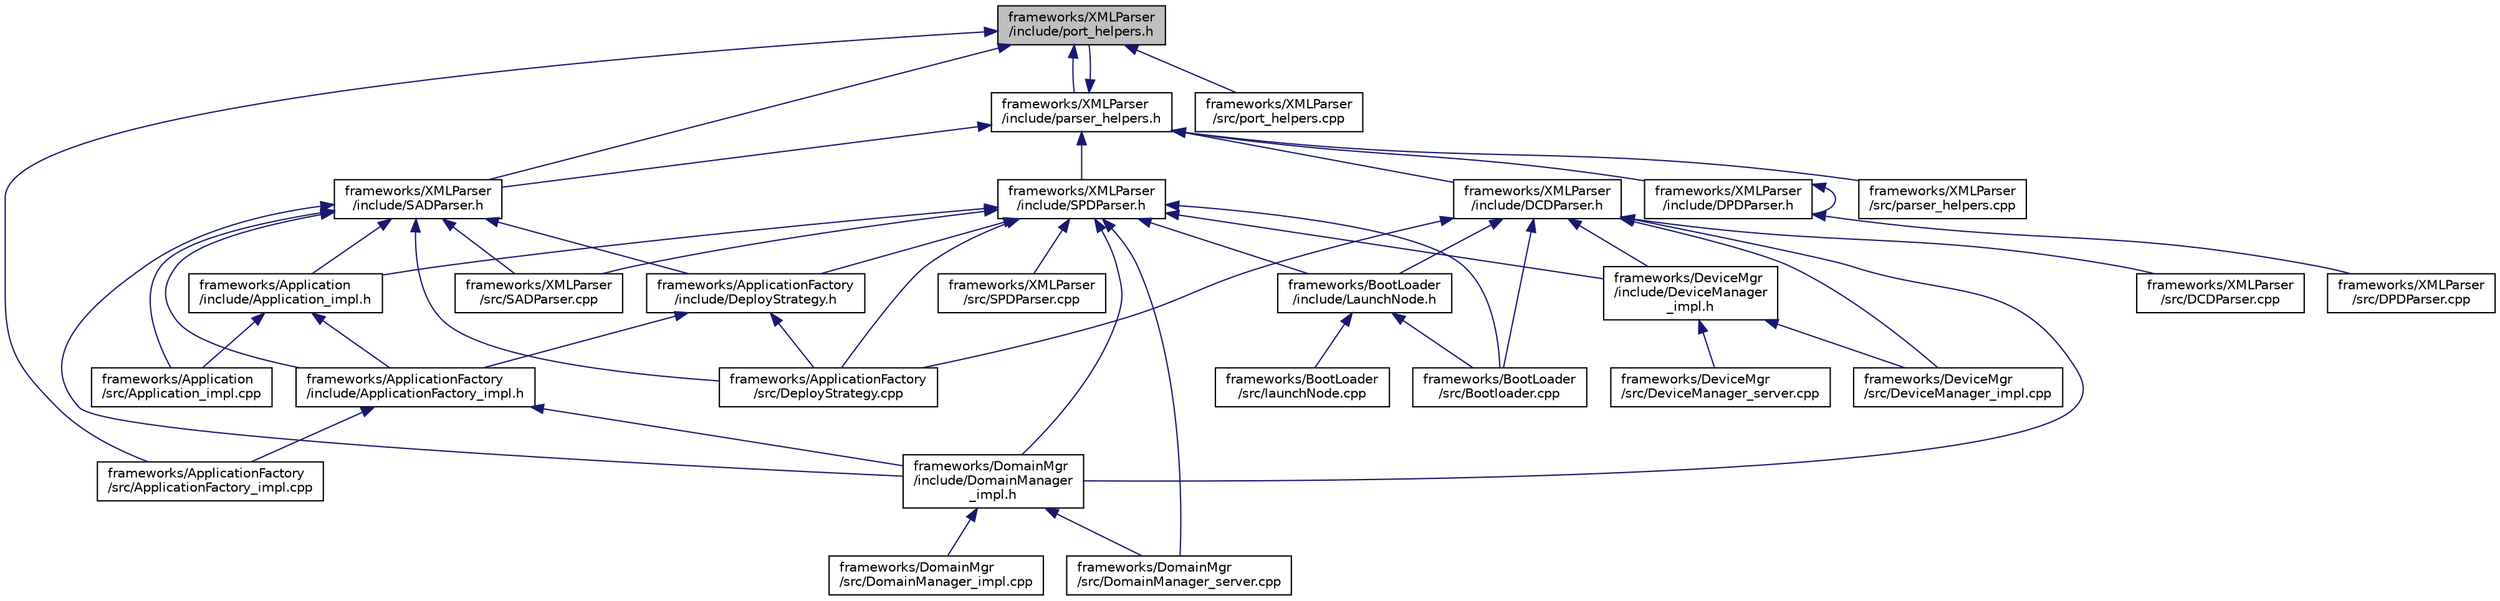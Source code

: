 digraph "frameworks/XMLParser/include/port_helpers.h"
{
 // INTERACTIVE_SVG=YES
  edge [fontname="Helvetica",fontsize="10",labelfontname="Helvetica",labelfontsize="10"];
  node [fontname="Helvetica",fontsize="10",shape=record];
  Node1 [label="frameworks/XMLParser\l/include/port_helpers.h",height=0.2,width=0.4,color="black", fillcolor="grey75", style="filled", fontcolor="black"];
  Node1 -> Node2 [dir="back",color="midnightblue",fontsize="10",style="solid",fontname="Helvetica"];
  Node2 [label="frameworks/ApplicationFactory\l/src/ApplicationFactory_impl.cpp",height=0.2,width=0.4,color="black", fillcolor="white", style="filled",URL="$_application_factory__impl_8cpp.html",tooltip=":  "];
  Node1 -> Node3 [dir="back",color="midnightblue",fontsize="10",style="solid",fontname="Helvetica"];
  Node3 [label="frameworks/XMLParser\l/include/parser_helpers.h",height=0.2,width=0.4,color="black", fillcolor="white", style="filled",URL="$parser__helpers_8h.html",tooltip=":  "];
  Node3 -> Node4 [dir="back",color="midnightblue",fontsize="10",style="solid",fontname="Helvetica"];
  Node4 [label="frameworks/XMLParser\l/include/DCDParser.h",height=0.2,width=0.4,color="black", fillcolor="white", style="filled",URL="$_d_c_d_parser_8h.html",tooltip=":  "];
  Node4 -> Node5 [dir="back",color="midnightblue",fontsize="10",style="solid",fontname="Helvetica"];
  Node5 [label="frameworks/ApplicationFactory\l/src/DeployStrategy.cpp",height=0.2,width=0.4,color="black", fillcolor="white", style="filled",URL="$_deploy_strategy_8cpp.html"];
  Node4 -> Node6 [dir="back",color="midnightblue",fontsize="10",style="solid",fontname="Helvetica"];
  Node6 [label="frameworks/BootLoader\l/include/LaunchNode.h",height=0.2,width=0.4,color="black", fillcolor="white", style="filled",URL="$_launch_node_8h.html",tooltip=":  "];
  Node6 -> Node7 [dir="back",color="midnightblue",fontsize="10",style="solid",fontname="Helvetica"];
  Node7 [label="frameworks/BootLoader\l/src/Bootloader.cpp",height=0.2,width=0.4,color="black", fillcolor="white", style="filled",URL="$_bootloader_8cpp.html",tooltip=":  "];
  Node6 -> Node8 [dir="back",color="midnightblue",fontsize="10",style="solid",fontname="Helvetica"];
  Node8 [label="frameworks/BootLoader\l/src/launchNode.cpp",height=0.2,width=0.4,color="black", fillcolor="white", style="filled",URL="$launch_node_8cpp.html"];
  Node4 -> Node7 [dir="back",color="midnightblue",fontsize="10",style="solid",fontname="Helvetica"];
  Node4 -> Node9 [dir="back",color="midnightblue",fontsize="10",style="solid",fontname="Helvetica"];
  Node9 [label="frameworks/DeviceMgr\l/include/DeviceManager\l_impl.h",height=0.2,width=0.4,color="black", fillcolor="white", style="filled",URL="$_device_manager__impl_8h.html",tooltip=":  "];
  Node9 -> Node10 [dir="back",color="midnightblue",fontsize="10",style="solid",fontname="Helvetica"];
  Node10 [label="frameworks/DeviceMgr\l/src/DeviceManager_impl.cpp",height=0.2,width=0.4,color="black", fillcolor="white", style="filled",URL="$_device_manager__impl_8cpp.html",tooltip=":  "];
  Node9 -> Node11 [dir="back",color="midnightblue",fontsize="10",style="solid",fontname="Helvetica"];
  Node11 [label="frameworks/DeviceMgr\l/src/DeviceManager_server.cpp",height=0.2,width=0.4,color="black", fillcolor="white", style="filled",URL="$_device_manager__server_8cpp.html"];
  Node4 -> Node10 [dir="back",color="midnightblue",fontsize="10",style="solid",fontname="Helvetica"];
  Node4 -> Node12 [dir="back",color="midnightblue",fontsize="10",style="solid",fontname="Helvetica"];
  Node12 [label="frameworks/DomainMgr\l/include/DomainManager\l_impl.h",height=0.2,width=0.4,color="black", fillcolor="white", style="filled",URL="$_domain_manager__impl_8h.html",tooltip=":  "];
  Node12 -> Node13 [dir="back",color="midnightblue",fontsize="10",style="solid",fontname="Helvetica"];
  Node13 [label="frameworks/DomainMgr\l/src/DomainManager_impl.cpp",height=0.2,width=0.4,color="black", fillcolor="white", style="filled",URL="$_domain_manager__impl_8cpp.html",tooltip=":  "];
  Node12 -> Node14 [dir="back",color="midnightblue",fontsize="10",style="solid",fontname="Helvetica"];
  Node14 [label="frameworks/DomainMgr\l/src/DomainManager_server.cpp",height=0.2,width=0.4,color="black", fillcolor="white", style="filled",URL="$_domain_manager__server_8cpp.html",tooltip=":  "];
  Node4 -> Node15 [dir="back",color="midnightblue",fontsize="10",style="solid",fontname="Helvetica"];
  Node15 [label="frameworks/XMLParser\l/src/DCDParser.cpp",height=0.2,width=0.4,color="black", fillcolor="white", style="filled",URL="$_d_c_d_parser_8cpp.html",tooltip=":  "];
  Node3 -> Node1 [dir="back",color="midnightblue",fontsize="10",style="solid",fontname="Helvetica"];
  Node3 -> Node16 [dir="back",color="midnightblue",fontsize="10",style="solid",fontname="Helvetica"];
  Node16 [label="frameworks/XMLParser\l/include/DPDParser.h",height=0.2,width=0.4,color="black", fillcolor="white", style="filled",URL="$_d_p_d_parser_8h.html",tooltip=":  "];
  Node16 -> Node16 [dir="back",color="midnightblue",fontsize="10",style="solid",fontname="Helvetica"];
  Node16 -> Node17 [dir="back",color="midnightblue",fontsize="10",style="solid",fontname="Helvetica"];
  Node17 [label="frameworks/XMLParser\l/src/DPDParser.cpp",height=0.2,width=0.4,color="black", fillcolor="white", style="filled",URL="$_d_p_d_parser_8cpp.html",tooltip=":  "];
  Node3 -> Node18 [dir="back",color="midnightblue",fontsize="10",style="solid",fontname="Helvetica"];
  Node18 [label="frameworks/XMLParser\l/include/SADParser.h",height=0.2,width=0.4,color="black", fillcolor="white", style="filled",URL="$_s_a_d_parser_8h.html",tooltip=":  "];
  Node18 -> Node19 [dir="back",color="midnightblue",fontsize="10",style="solid",fontname="Helvetica"];
  Node19 [label="frameworks/Application\l/include/Application_impl.h",height=0.2,width=0.4,color="black", fillcolor="white", style="filled",URL="$_application__impl_8h.html",tooltip=":  "];
  Node19 -> Node20 [dir="back",color="midnightblue",fontsize="10",style="solid",fontname="Helvetica"];
  Node20 [label="frameworks/Application\l/src/Application_impl.cpp",height=0.2,width=0.4,color="black", fillcolor="white", style="filled",URL="$_application__impl_8cpp.html",tooltip=":  "];
  Node19 -> Node21 [dir="back",color="midnightblue",fontsize="10",style="solid",fontname="Helvetica"];
  Node21 [label="frameworks/ApplicationFactory\l/include/ApplicationFactory_impl.h",height=0.2,width=0.4,color="black", fillcolor="white", style="filled",URL="$_application_factory__impl_8h.html",tooltip=":  "];
  Node21 -> Node2 [dir="back",color="midnightblue",fontsize="10",style="solid",fontname="Helvetica"];
  Node21 -> Node12 [dir="back",color="midnightblue",fontsize="10",style="solid",fontname="Helvetica"];
  Node18 -> Node20 [dir="back",color="midnightblue",fontsize="10",style="solid",fontname="Helvetica"];
  Node18 -> Node22 [dir="back",color="midnightblue",fontsize="10",style="solid",fontname="Helvetica"];
  Node22 [label="frameworks/ApplicationFactory\l/include/DeployStrategy.h",height=0.2,width=0.4,color="black", fillcolor="white", style="filled",URL="$_deploy_strategy_8h.html"];
  Node22 -> Node21 [dir="back",color="midnightblue",fontsize="10",style="solid",fontname="Helvetica"];
  Node22 -> Node5 [dir="back",color="midnightblue",fontsize="10",style="solid",fontname="Helvetica"];
  Node18 -> Node21 [dir="back",color="midnightblue",fontsize="10",style="solid",fontname="Helvetica"];
  Node18 -> Node5 [dir="back",color="midnightblue",fontsize="10",style="solid",fontname="Helvetica"];
  Node18 -> Node12 [dir="back",color="midnightblue",fontsize="10",style="solid",fontname="Helvetica"];
  Node18 -> Node23 [dir="back",color="midnightblue",fontsize="10",style="solid",fontname="Helvetica"];
  Node23 [label="frameworks/XMLParser\l/src/SADParser.cpp",height=0.2,width=0.4,color="black", fillcolor="white", style="filled",URL="$_s_a_d_parser_8cpp.html",tooltip=":  "];
  Node3 -> Node24 [dir="back",color="midnightblue",fontsize="10",style="solid",fontname="Helvetica"];
  Node24 [label="frameworks/XMLParser\l/include/SPDParser.h",height=0.2,width=0.4,color="black", fillcolor="white", style="filled",URL="$_s_p_d_parser_8h.html",tooltip=":  "];
  Node24 -> Node19 [dir="back",color="midnightblue",fontsize="10",style="solid",fontname="Helvetica"];
  Node24 -> Node22 [dir="back",color="midnightblue",fontsize="10",style="solid",fontname="Helvetica"];
  Node24 -> Node5 [dir="back",color="midnightblue",fontsize="10",style="solid",fontname="Helvetica"];
  Node24 -> Node6 [dir="back",color="midnightblue",fontsize="10",style="solid",fontname="Helvetica"];
  Node24 -> Node7 [dir="back",color="midnightblue",fontsize="10",style="solid",fontname="Helvetica"];
  Node24 -> Node9 [dir="back",color="midnightblue",fontsize="10",style="solid",fontname="Helvetica"];
  Node24 -> Node12 [dir="back",color="midnightblue",fontsize="10",style="solid",fontname="Helvetica"];
  Node24 -> Node14 [dir="back",color="midnightblue",fontsize="10",style="solid",fontname="Helvetica"];
  Node24 -> Node23 [dir="back",color="midnightblue",fontsize="10",style="solid",fontname="Helvetica"];
  Node24 -> Node25 [dir="back",color="midnightblue",fontsize="10",style="solid",fontname="Helvetica"];
  Node25 [label="frameworks/XMLParser\l/src/SPDParser.cpp",height=0.2,width=0.4,color="black", fillcolor="white", style="filled",URL="$_s_p_d_parser_8cpp.html",tooltip=":  "];
  Node3 -> Node26 [dir="back",color="midnightblue",fontsize="10",style="solid",fontname="Helvetica"];
  Node26 [label="frameworks/XMLParser\l/src/parser_helpers.cpp",height=0.2,width=0.4,color="black", fillcolor="white", style="filled",URL="$parser__helpers_8cpp.html",tooltip=":  "];
  Node1 -> Node18 [dir="back",color="midnightblue",fontsize="10",style="solid",fontname="Helvetica"];
  Node1 -> Node27 [dir="back",color="midnightblue",fontsize="10",style="solid",fontname="Helvetica"];
  Node27 [label="frameworks/XMLParser\l/src/port_helpers.cpp",height=0.2,width=0.4,color="black", fillcolor="white", style="filled",URL="$port__helpers_8cpp.html",tooltip=":  "];
}
